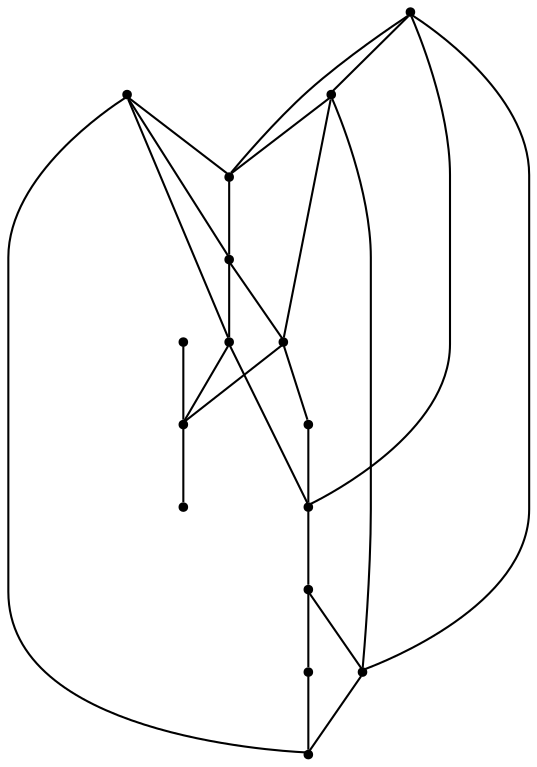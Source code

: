 graph {
  node [shape=point,comment="{\"directed\":false,\"doi\":\"10.1007/978-3-319-27261-0_13\",\"figure\":\"1 (2)\"}"]

  v0 [pos="1494.0099056064494,1670.275736558338"]
  v1 [pos="1546.753636608064,2092.2244193184188"]
  v2 [pos="1494.0109548153414,1933.9906508190202"]
  v3 [pos="1494.0099056064491,1933.9916364274152"]
  v4 [pos="1388.5253368762258,2039.4791091587176"]
  v5 [pos="1546.7548129937913,2092.2223209263525"]
  v6 [pos="1388.5253368762258,1881.2505230518473"]
  v7 [pos="1388.5253368762258,2039.4749123745846"]
  v8 [pos="1335.779507456827,1775.7612062790315"]
  v9 [pos="1283.0366984872694,1881.2505230518473"]
  v10 [pos="1177.552256933881,1828.5043544590278"]
  v11 [pos="1177.5500313392617,1775.7612062790317"]
  v12 [pos="1124.801054293187,1775.7612062790315"]
  v13 [pos="1072.0624421591974,1986.7337989990165"]
  v14 [pos="1072.0624421591974,2144.96540551871"]
  v15 [pos="1019.3165491513811,1670.2757365583375"]

  v0 -- v1 [id="-1",pos="1494.0099056064494,1670.275736558338 1599.5005152363544,1670.2749099190391 1599.5005152363544,1670.2749099190391 1599.5005152363544,1670.2749099190391 1599.5005152363544,2092.2244193184188 1599.5005152363544,2092.2244193184188 1599.5005152363544,2092.2244193184188 1546.753636608064,2092.2244193184188 1546.753636608064,2092.2244193184188 1546.753636608064,2092.2244193184188"]
  v15 -- v14 [id="-2",pos="1019.3165491513811,1670.2757365583375 966.5747893907153,1670.2789795278954 966.5747893907153,1670.2789795278954 966.5747893907153,1670.2789795278954 966.5747893907153,2144.96972947812 966.5747893907153,2144.96972947812 966.5747893907153,2144.96972947812 1072.0624421591974,2144.96540551871 1072.0624421591974,2144.96540551871 1072.0624421591974,2144.96540551871"]
  v15 -- v13 [id="-3",pos="1019.3165491513811,1670.2757365583375 1019.3165491513811,1986.7339261742934 1019.3165491513811,1986.7339261742934 1019.3165491513811,1986.7339261742934 1072.0624421591974,1986.7337989990165 1072.0624421591974,1986.7337989990165 1072.0624421591974,1986.7337989990165"]
  v15 -- v0 [id="-4",pos="1019.3165491513811,1670.2757365583375 1019.3166127397988,1617.5335421929171 1019.3166127397988,1617.5335421929171 1019.3166127397988,1617.5335421929171 1494.0088563975573,1617.5335421929171 1494.0088563975573,1617.5335421929171 1494.0088563975573,1617.5335421929171 1494.0099056064494,1670.275736558338 1494.0099056064494,1670.275736558338 1494.0099056064494,1670.275736558338"]
  v1 -- v3 [id="-5",pos="1546.753636608064,2092.2244193184188 1546.754685816956,1933.9928127987253 1546.754685816956,1933.9928127987253 1546.754685816956,1933.9928127987253 1494.0099056064491,1933.9916364274152 1494.0099056064491,1933.9916364274152 1494.0099056064491,1933.9916364274152"]
  v15 -- v12 [id="-6",pos="1019.3165491513811,1670.2757365583375 1124.800005084295,1670.2746555684853 1124.800005084295,1670.2746555684853 1124.800005084295,1670.2746555684853 1124.801054293187,1775.7612062790315 1124.801054293187,1775.7612062790315 1124.801054293187,1775.7612062790315"]
  v13 -- v14 [id="-7",pos="1072.0624421591974,1986.7337989990165 1072.0624421591974,2144.96540551871 1072.0624421591974,2144.96540551871 1072.0624421591974,2144.96540551871"]
  v13 -- v12 [id="-8",pos="1072.0624421591974,1986.7337989990165 1072.0624421591974,1775.7612062790315 1072.0624421591974,1775.7612062790315 1072.0624421591974,1775.7612062790315 1124.801054293187,1775.7612062790315 1124.801054293187,1775.7612062790315 1124.801054293187,1775.7612062790315"]
  v1 -- v14 [id="-9",pos="1546.753636608064,2092.2244193184188 1546.754685816956,2197.7107156784114 1546.754685816956,2197.7107156784114 1546.754685816956,2197.7107156784114 1072.0624421591974,2197.7107156784114 1072.0624421591974,2197.7107156784114 1072.0624421591974,2197.7107156784114 1072.0624421591974,2144.96540551871 1072.0624421591974,2144.96540551871 1072.0624421591974,2144.96540551871"]
  v10 -- v12 [id="-10",pos="1177.552256933881,1828.5043544590278 1124.800005084295,1828.5023196545997 1124.800005084295,1828.5023196545997 1124.800005084295,1828.5023196545997 1124.801054293187,1775.7612062790315 1124.801054293187,1775.7612062790315 1124.801054293187,1775.7612062790315"]
  v13 -- v9 [id="-11",pos="1072.0624421591974,1986.7337989990165 1230.291663923092,1986.7339261742934 1230.291663923092,1986.7339261742934 1230.291663923092,1986.7339261742934 1230.291663923092,1881.2476298143008 1230.291663923092,1881.2476298143008 1230.291663923092,1881.2476298143008 1283.0366984872694,1881.2505230518473 1283.0366984872694,1881.2505230518473 1283.0366984872694,1881.2505230518473"]
  v12 -- v11 [id="-12",pos="1124.801054293187,1775.7612062790315 1177.5500313392617,1775.7612062790317 1177.5500313392617,1775.7612062790317 1177.5500313392617,1775.7612062790317"]
  v10 -- v4 [id="-13",pos="1177.552256933881,1828.5043544590278 1177.5499041624262,2039.4791091587176 1177.5499041624262,2039.4791091587176 1177.5499041624262,2039.4791091587176 1388.5253368762258,2039.4791091587176 1388.5253368762258,2039.4791091587176 1388.5253368762258,2039.4791091587176"]
  v10 -- v11 [id="-14",pos="1177.552256933881,1828.5043544590278 1177.5500313392617,1775.7612062790317 1177.5500313392617,1775.7612062790317 1177.5500313392617,1775.7612062790317"]
  v10 -- v8 [id="-16",pos="1177.552256933881,1828.5043544590278 1335.779507456827,1828.5023196545997 1335.779507456827,1828.5023196545997 1335.779507456827,1828.5023196545997 1335.779507456827,1775.7612062790315 1335.779507456827,1775.7612062790315 1335.779507456827,1775.7612062790315"]
  v11 -- v8 [id="-17",pos="1177.5500313392617,1775.7612062790317 1335.779507456827,1775.7612062790315 1335.779507456827,1775.7612062790315 1335.779507456827,1775.7612062790315"]
  v2 -- v0 [id="-18",pos="1494.0109548153414,1933.9906508190202 1494.0099056064494,1670.275736558338 1494.0099056064494,1670.275736558338 1494.0099056064494,1670.275736558338"]
  v3 -- v4 [id="-19",pos="1494.0099056064491,1933.9916364274152 1494.008729220722,2039.4791091587176 1494.008729220722,2039.4791091587176 1494.008729220722,2039.4791091587176 1388.5253368762258,2039.4791091587176 1388.5253368762258,2039.4791091587176 1388.5253368762258,2039.4791091587176"]
  v14 -- v4 [id="-20",pos="1072.0624421591974,2144.96540551871 1388.5253368762258,2144.965532693987 1388.5253368762258,2144.965532693987 1388.5253368762258,2144.965532693987 1388.5253368762258,2039.4791091587176 1388.5253368762258,2039.4791091587176 1388.5253368762258,2039.4791091587176"]
  v9 -- v2 [id="-21",pos="1283.0366984872694,1881.2505230518473 1283.037620519326,1933.988743189869 1283.037620519326,1933.988743189869 1283.037620519326,1933.988743189869 1494.0109548153414,1933.9906508190202 1494.0109548153414,1933.9906508190202 1494.0109548153414,1933.9906508190202"]
  v9 -- v6 [id="-22",pos="1283.0366984872694,1881.2505230518473 1388.5253368762258,1881.2505230518473 1388.5253368762258,1881.2505230518473 1388.5253368762258,1881.2505230518473"]
  v8 -- v6 [id="-23",pos="1335.779507456827,1775.7612062790315 1388.5253368762258,1775.7612062790315 1388.5253368762258,1775.7612062790315 1388.5253368762258,1775.7612062790315 1388.5253368762258,1881.2505230518473 1388.5253368762258,1881.2505230518473 1388.5253368762258,1881.2505230518473"]
  v8 -- v0 [id="-24",pos="1335.779507456827,1775.7612062790315 1335.779507456827,1670.2749099190391 1335.779507456827,1670.2749099190391 1335.779507456827,1670.2749099190391 1494.0099056064494,1670.275736558338 1494.0099056064494,1670.275736558338 1494.0099056064494,1670.275736558338"]
  v11 -- v9 [id="-25",pos="1177.5500313392617,1775.7612062790317 1177.5500313392617,1723.0200929034636 1177.5500313392617,1723.0200929034636 1177.5500313392617,1723.0200929034636 1283.037620519326,1723.0200929034636 1283.037620519326,1723.0200929034636 1283.037620519326,1723.0200929034636 1283.0366984872694,1881.2505230518473 1283.0366984872694,1881.2505230518473 1283.0366984872694,1881.2505230518473"]
  v7 -- v6 [id="-26",pos="1388.5253368762258,2039.4749123745846 1388.5253368762258,1881.2505230518473 1388.5253368762258,1881.2505230518473 1388.5253368762258,1881.2505230518473"]
  v6 -- v5 [id="-27",pos="1388.5253368762258,1881.2505230518473 1441.2711662956242,1881.2476298143008 1441.2711662956242,1881.2476298143008 1441.2711662956242,1881.2476298143008 1441.2711662956242,2092.2203497095625 1441.2711662956242,2092.2203497095625 1441.2711662956242,2092.2203497095625 1546.7548129937913,2092.2223209263525 1546.7548129937913,2092.2223209263525 1546.7548129937913,2092.2223209263525"]
}